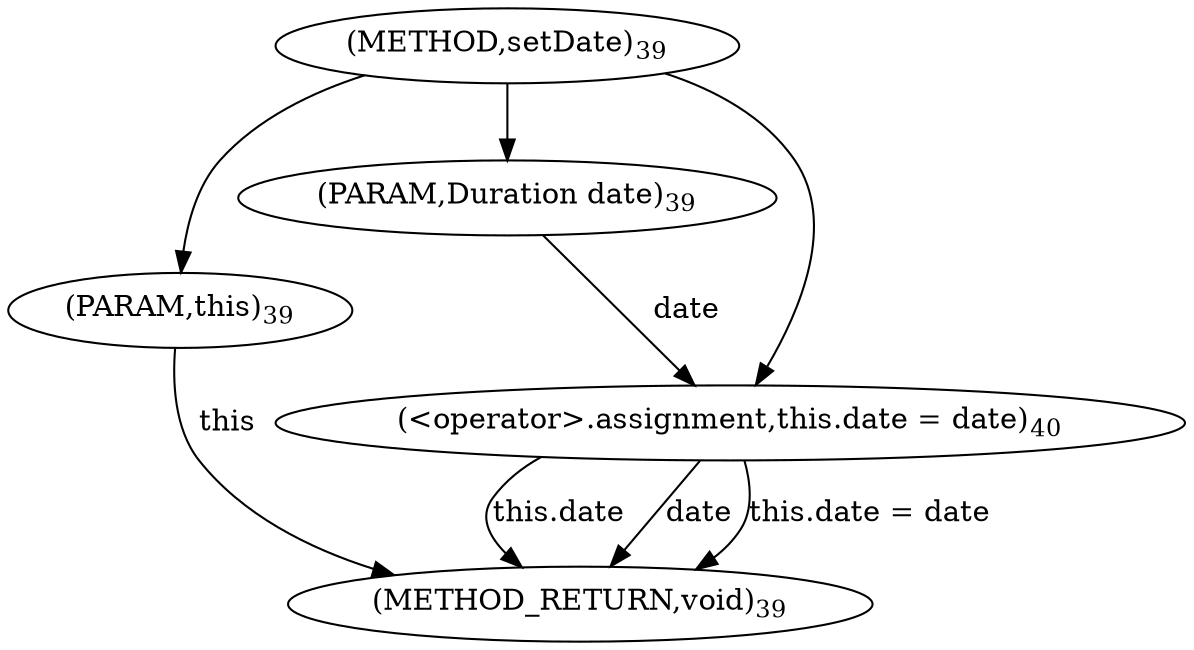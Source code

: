 digraph "setDate" {  
"104" [label = <(METHOD,setDate)<SUB>39</SUB>> ]
"113" [label = <(METHOD_RETURN,void)<SUB>39</SUB>> ]
"6" [label = <(PARAM,this)<SUB>39</SUB>> ]
"105" [label = <(PARAM,Duration date)<SUB>39</SUB>> ]
"107" [label = <(&lt;operator&gt;.assignment,this.date = date)<SUB>40</SUB>> ]
"107" [label = <(&lt;operator&gt;.assignment,this.date = date)<SUB>40</SUB>> ]
"107" [label = <(&lt;operator&gt;.assignment,this.date = date)<SUB>40</SUB>> ]
  "6" -> "113"  [ label = "this"] 
  "107" -> "113"  [ label = "this.date"] 
  "107" -> "113"  [ label = "date"] 
  "107" -> "113"  [ label = "this.date = date"] 
  "104" -> "6" 
  "104" -> "105" 
  "105" -> "107"  [ label = "date"] 
  "104" -> "107" 
}
